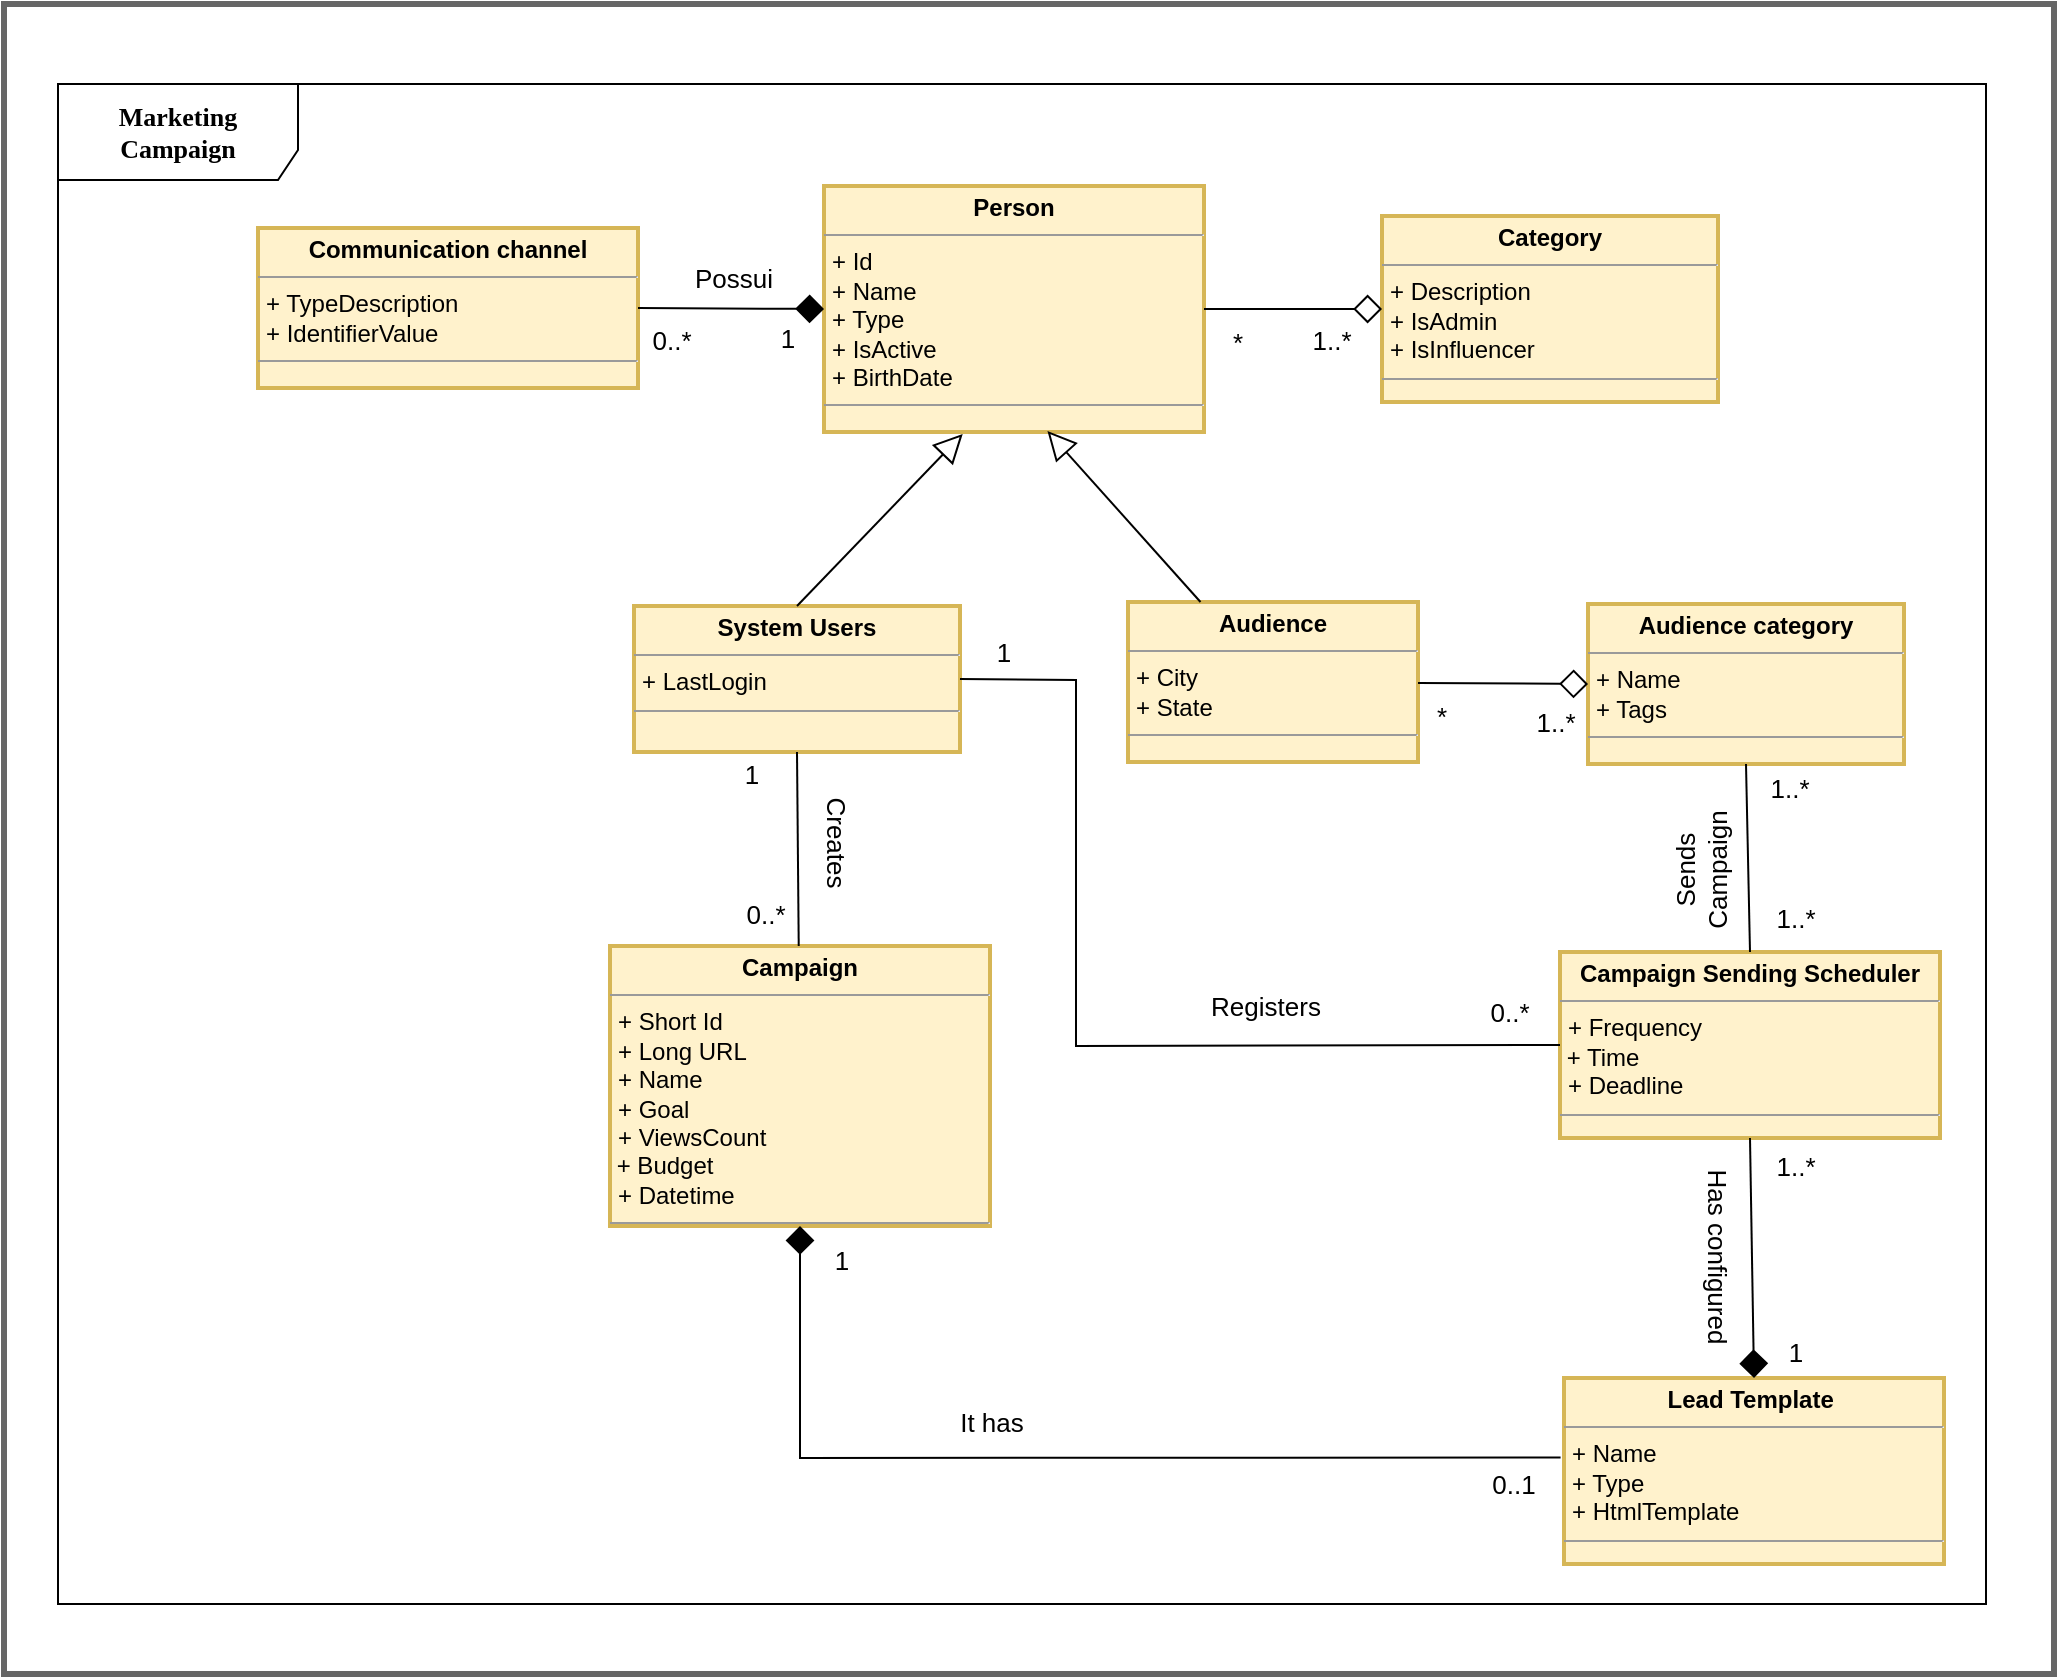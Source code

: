 <mxfile version="20.3.3" type="device"><diagram name="Page-1" id="c4acf3e9-155e-7222-9cf6-157b1a14988f"><mxGraphModel dx="1860" dy="997" grid="0" gridSize="10" guides="0" tooltips="1" connect="1" arrows="1" fold="1" page="0" pageScale="1" pageWidth="850" pageHeight="1100" background="none" math="0" shadow="0"><root><mxCell id="0"/><mxCell id="1" parent="0"/><mxCell id="z9BgAR5SD3kr8Ytw-8_5-1" value="" style="rounded=1;whiteSpace=wrap;html=1;labelBackgroundColor=default;strokeWidth=3;fontSize=13;arcSize=0;strokeColor=#666666;" parent="1" vertex="1"><mxGeometry x="-134" y="-44" width="1025" height="835" as="geometry"/></mxCell><mxCell id="17acba5748e5396b-1" value="Marketing Campaign" style="shape=umlFrame;whiteSpace=wrap;html=1;rounded=0;shadow=0;comic=0;labelBackgroundColor=none;strokeWidth=1;fontFamily=Verdana;fontSize=13;align=center;width=120;height=48;fontStyle=1" parent="1" vertex="1"><mxGeometry x="-107" y="-4" width="964" height="760" as="geometry"/></mxCell><mxCell id="1KCdtdANhYPWpYPxKcJ_-1" value="&lt;p style=&quot;margin:0px;margin-top:4px;text-align:center;&quot;&gt;&lt;b&gt;Category&lt;/b&gt;&lt;/p&gt;&lt;hr size=&quot;1&quot;&gt;&lt;p style=&quot;margin:0px;margin-left:4px;&quot;&gt;+ Description&lt;br&gt;+ IsAdmin&lt;/p&gt;&lt;p style=&quot;margin:0px;margin-left:4px;&quot;&gt;+ IsInfluencer&lt;/p&gt;&lt;hr size=&quot;1&quot;&gt;&lt;p style=&quot;margin:0px;margin-left:4px;&quot;&gt;&lt;br&gt;&lt;/p&gt;" style="verticalAlign=top;align=left;overflow=fill;fontSize=12;fontFamily=Helvetica;html=1;rounded=0;shadow=0;comic=0;labelBackgroundColor=none;strokeWidth=2;fillColor=#fff2cc;strokeColor=#d6b656;" parent="1" vertex="1"><mxGeometry x="555" y="62" width="168" height="93" as="geometry"/></mxCell><mxCell id="1KCdtdANhYPWpYPxKcJ_-2" value="&lt;p style=&quot;margin:0px;margin-top:4px;text-align:center;&quot;&gt;&lt;b&gt;Person&lt;/b&gt;&lt;br&gt;&lt;/p&gt;&lt;hr size=&quot;1&quot;&gt;&lt;p style=&quot;margin:0px;margin-left:4px;&quot;&gt;+ Id&lt;/p&gt;&lt;p style=&quot;margin:0px;margin-left:4px;&quot;&gt;+ Name&amp;nbsp;&lt;/p&gt;&lt;p style=&quot;margin:0px;margin-left:4px;&quot;&gt;+ Type&lt;/p&gt;&lt;p style=&quot;margin:0px;margin-left:4px;&quot;&gt;+ IsActive&lt;/p&gt;&lt;p style=&quot;margin:0px;margin-left:4px;&quot;&gt;+ BirthDate&amp;nbsp;&lt;/p&gt;&lt;hr size=&quot;1&quot;&gt;&lt;p style=&quot;margin:0px;margin-left:4px;&quot;&gt;&lt;br&gt;&lt;/p&gt;" style="verticalAlign=top;align=left;overflow=fill;fontSize=12;fontFamily=Helvetica;html=1;rounded=0;shadow=0;comic=0;labelBackgroundColor=none;strokeWidth=2;fillColor=#fff2cc;strokeColor=#d6b656;" parent="1" vertex="1"><mxGeometry x="276" y="47" width="190" height="123" as="geometry"/></mxCell><mxCell id="1KCdtdANhYPWpYPxKcJ_-3" value="&lt;p style=&quot;margin:0px;margin-top:4px;text-align:center;&quot;&gt;&lt;b&gt;System Users&lt;/b&gt;&lt;br&gt;&lt;/p&gt;&lt;hr size=&quot;1&quot;&gt;&lt;p style=&quot;margin:0px;margin-left:4px;&quot;&gt;+ LastLogin&lt;br&gt;&lt;/p&gt;&lt;hr size=&quot;1&quot;&gt;&lt;p style=&quot;margin:0px;margin-left:4px;&quot;&gt;&lt;br&gt;&lt;/p&gt;" style="verticalAlign=top;align=left;overflow=fill;fontSize=12;fontFamily=Helvetica;html=1;rounded=0;shadow=0;comic=0;labelBackgroundColor=none;strokeWidth=2;fillColor=#fff2cc;strokeColor=#d6b656;" parent="1" vertex="1"><mxGeometry x="181" y="257" width="163" height="73" as="geometry"/></mxCell><mxCell id="1KCdtdANhYPWpYPxKcJ_-4" value="&lt;p style=&quot;margin:0px;margin-top:4px;text-align:center;&quot;&gt;&lt;b style=&quot;background-color: initial;&quot;&gt;Communication channel&lt;/b&gt;&lt;br&gt;&lt;/p&gt;&lt;hr size=&quot;1&quot;&gt;&lt;p style=&quot;margin:0px;margin-left:4px;&quot;&gt;+ TypeDescription&amp;nbsp;&lt;/p&gt;&lt;p style=&quot;margin:0px;margin-left:4px;&quot;&gt;+ IdentifierValue&amp;nbsp;&lt;/p&gt;&lt;hr size=&quot;1&quot;&gt;&lt;p style=&quot;margin:0px;margin-left:4px;&quot;&gt;&lt;br&gt;&lt;/p&gt;" style="verticalAlign=top;align=left;overflow=fill;fontSize=12;fontFamily=Helvetica;html=1;rounded=0;shadow=0;comic=0;labelBackgroundColor=none;strokeWidth=2;fillColor=#fff2cc;strokeColor=#d6b656;" parent="1" vertex="1"><mxGeometry x="-7" y="68" width="190" height="80" as="geometry"/></mxCell><mxCell id="1KCdtdANhYPWpYPxKcJ_-5" value="&lt;p style=&quot;margin:0px;margin-top:4px;text-align:center;&quot;&gt;&lt;b&gt;Campaign&lt;/b&gt;&lt;br&gt;&lt;/p&gt;&lt;hr size=&quot;1&quot;&gt;&lt;p style=&quot;margin:0px;margin-left:4px;&quot;&gt;+ Short Id&lt;/p&gt;&lt;p style=&quot;margin:0px;margin-left:4px;&quot;&gt;+ Long URL&amp;nbsp;&lt;/p&gt;&lt;p style=&quot;margin:0px;margin-left:4px;&quot;&gt;+ Name&lt;/p&gt;&lt;p style=&quot;margin:0px;margin-left:4px;&quot;&gt;+ Goal&lt;/p&gt;&lt;p style=&quot;margin:0px;margin-left:4px;&quot;&gt;+ ViewsCount&lt;/p&gt;&amp;nbsp;+ B&lt;span style=&quot;background-color: initial;&quot;&gt;udget&lt;/span&gt;&lt;br&gt;&lt;p style=&quot;margin:0px;margin-left:4px;&quot;&gt;+ Datetime&lt;span style=&quot;background-color: initial;&quot;&gt;&amp;nbsp;&lt;/span&gt;&lt;/p&gt;&lt;hr size=&quot;1&quot;&gt;&lt;p style=&quot;margin:0px;margin-left:4px;&quot;&gt;&lt;br&gt;&lt;/p&gt;" style="verticalAlign=top;align=left;overflow=fill;fontSize=12;fontFamily=Helvetica;html=1;rounded=0;shadow=0;comic=0;labelBackgroundColor=none;strokeWidth=2;fillColor=#fff2cc;strokeColor=#d6b656;" parent="1" vertex="1"><mxGeometry x="169" y="427" width="190" height="140" as="geometry"/></mxCell><mxCell id="1KCdtdANhYPWpYPxKcJ_-6" value="&lt;p style=&quot;margin:0px;margin-top:4px;text-align:center;&quot;&gt;&lt;b&gt;Campaign Sending Scheduler&lt;/b&gt;&lt;br&gt;&lt;/p&gt;&lt;hr size=&quot;1&quot;&gt;&lt;p style=&quot;margin:0px;margin-left:4px;&quot;&gt;+&amp;nbsp;Frequency&lt;/p&gt;&amp;nbsp;+ Time&lt;p style=&quot;margin:0px;margin-left:4px;&quot;&gt;+ Deadline&lt;/p&gt;&lt;hr size=&quot;1&quot;&gt;&lt;p style=&quot;margin:0px;margin-left:4px;&quot;&gt;&lt;br&gt;&lt;/p&gt;" style="verticalAlign=top;align=left;overflow=fill;fontSize=12;fontFamily=Helvetica;html=1;rounded=0;shadow=0;comic=0;labelBackgroundColor=none;strokeWidth=2;fillColor=#fff2cc;strokeColor=#d6b656;" parent="1" vertex="1"><mxGeometry x="644" y="430" width="190" height="93" as="geometry"/></mxCell><mxCell id="1KCdtdANhYPWpYPxKcJ_-7" value="&lt;p style=&quot;margin:0px;margin-top:4px;text-align:center;&quot;&gt;&lt;b style=&quot;background-color: initial;&quot;&gt;Audience&lt;/b&gt;&lt;br&gt;&lt;/p&gt;&lt;hr size=&quot;1&quot;&gt;&lt;p style=&quot;margin:0px;margin-left:4px;&quot;&gt;+ City&amp;nbsp;&lt;/p&gt;&lt;p style=&quot;margin:0px;margin-left:4px;&quot;&gt;&lt;span style=&quot;background-color: initial;&quot;&gt;+ State&lt;/span&gt;&lt;br&gt;&lt;/p&gt;&lt;hr size=&quot;1&quot;&gt;&lt;p style=&quot;margin:0px;margin-left:4px;&quot;&gt;&lt;br&gt;&lt;/p&gt;" style="verticalAlign=top;align=left;overflow=fill;fontSize=12;fontFamily=Helvetica;html=1;rounded=0;shadow=0;comic=0;labelBackgroundColor=none;strokeWidth=2;fillColor=#fff2cc;strokeColor=#d6b656;" parent="1" vertex="1"><mxGeometry x="428" y="255" width="145" height="80" as="geometry"/></mxCell><mxCell id="1KCdtdANhYPWpYPxKcJ_-8" value="&lt;p style=&quot;margin:0px;margin-top:4px;text-align:center;&quot;&gt;&lt;b style=&quot;background-color: initial;&quot;&gt;Audience category&lt;/b&gt;&lt;br&gt;&lt;/p&gt;&lt;hr size=&quot;1&quot;&gt;&lt;p style=&quot;margin:0px;margin-left:4px;&quot;&gt;+ Name&amp;nbsp;&lt;/p&gt;&lt;p style=&quot;margin:0px;margin-left:4px;&quot;&gt;+ Tags&lt;/p&gt;&lt;hr size=&quot;1&quot;&gt;&lt;p style=&quot;margin:0px;margin-left:4px;&quot;&gt;&lt;br&gt;&lt;/p&gt;" style="verticalAlign=top;align=left;overflow=fill;fontSize=12;fontFamily=Helvetica;html=1;rounded=0;shadow=0;comic=0;labelBackgroundColor=none;strokeWidth=2;fillColor=#fff2cc;strokeColor=#d6b656;" parent="1" vertex="1"><mxGeometry x="658" y="256" width="158" height="80" as="geometry"/></mxCell><mxCell id="1KCdtdANhYPWpYPxKcJ_-9" value="&lt;p style=&quot;margin:0px;margin-top:4px;text-align:center;&quot;&gt;&lt;b style=&quot;background-color: initial;&quot;&gt;Lead Template&amp;nbsp;&lt;/b&gt;&lt;br&gt;&lt;/p&gt;&lt;hr size=&quot;1&quot;&gt;&lt;p style=&quot;margin:0px;margin-left:4px;&quot;&gt;+ Name&lt;/p&gt;&lt;p style=&quot;margin:0px;margin-left:4px;&quot;&gt;+ Type&lt;/p&gt;&lt;p style=&quot;margin:0px;margin-left:4px;&quot;&gt;+ HtmlTemplate&lt;/p&gt;&lt;hr size=&quot;1&quot;&gt;&lt;p style=&quot;margin:0px;margin-left:4px;&quot;&gt;&lt;br&gt;&lt;/p&gt;" style="verticalAlign=top;align=left;overflow=fill;fontSize=12;fontFamily=Helvetica;html=1;rounded=0;shadow=0;comic=0;labelBackgroundColor=none;strokeWidth=2;fillColor=#fff2cc;strokeColor=#d6b656;" parent="1" vertex="1"><mxGeometry x="646" y="643" width="190" height="93" as="geometry"/></mxCell><mxCell id="1KCdtdANhYPWpYPxKcJ_-17" value="" style="endArrow=block;html=1;strokeWidth=1;rounded=0;strokeColor=default;entryX=0.365;entryY=1.008;entryDx=0;entryDy=0;exitX=0.5;exitY=0;exitDx=0;exitDy=0;endFill=0;endSize=12;entryPerimeter=0;" parent="1" source="1KCdtdANhYPWpYPxKcJ_-3" target="1KCdtdANhYPWpYPxKcJ_-2" edge="1"><mxGeometry width="50" height="50" relative="1" as="geometry"><mxPoint x="361" y="333" as="sourcePoint"/><mxPoint x="411" y="283" as="targetPoint"/></mxGeometry></mxCell><mxCell id="1KCdtdANhYPWpYPxKcJ_-18" value="" style="endArrow=block;html=1;strokeWidth=1;rounded=0;strokeColor=default;entryX=0.588;entryY=0.996;entryDx=0;entryDy=0;exitX=0.25;exitY=0;exitDx=0;exitDy=0;endFill=0;endSize=12;entryPerimeter=0;" parent="1" source="1KCdtdANhYPWpYPxKcJ_-7" target="1KCdtdANhYPWpYPxKcJ_-2" edge="1"><mxGeometry width="50" height="50" relative="1" as="geometry"><mxPoint x="272" y="267" as="sourcePoint"/><mxPoint x="371" y="170" as="targetPoint"/></mxGeometry></mxCell><mxCell id="1KCdtdANhYPWpYPxKcJ_-19" value="" style="endArrow=diamond;html=1;strokeWidth=1;rounded=0;strokeColor=default;entryX=0;entryY=0.5;entryDx=0;entryDy=0;exitX=1;exitY=0.5;exitDx=0;exitDy=0;endFill=0;endSize=12;startArrow=none;startFill=0;targetPerimeterSpacing=0;startSize=12;" parent="1" source="1KCdtdANhYPWpYPxKcJ_-2" target="1KCdtdANhYPWpYPxKcJ_-1" edge="1"><mxGeometry width="50" height="50" relative="1" as="geometry"><mxPoint x="642.78" y="251.49" as="sourcePoint"/><mxPoint x="600" y="165.998" as="targetPoint"/></mxGeometry></mxCell><mxCell id="1KCdtdANhYPWpYPxKcJ_-22" value="*" style="text;html=1;strokeColor=none;fillColor=none;align=center;verticalAlign=middle;whiteSpace=wrap;rounded=0;strokeWidth=2;fontSize=13;fontStyle=0" parent="1" vertex="1"><mxGeometry x="464" y="115" width="38" height="20" as="geometry"/></mxCell><mxCell id="1KCdtdANhYPWpYPxKcJ_-23" value="1..*" style="text;html=1;strokeColor=none;fillColor=none;align=center;verticalAlign=middle;whiteSpace=wrap;rounded=0;strokeWidth=2;fontSize=13;fontStyle=0" parent="1" vertex="1"><mxGeometry x="511" y="114" width="38" height="20" as="geometry"/></mxCell><mxCell id="1KCdtdANhYPWpYPxKcJ_-24" value="" style="endArrow=none;html=1;strokeWidth=1;rounded=0;strokeColor=default;exitX=0.5;exitY=1;exitDx=0;exitDy=0;endFill=0;endSize=12;" parent="1" source="1KCdtdANhYPWpYPxKcJ_-3" target="1KCdtdANhYPWpYPxKcJ_-5" edge="1"><mxGeometry width="50" height="50" relative="1" as="geometry"><mxPoint x="319.5" y="267" as="sourcePoint"/><mxPoint x="355.35" y="180.984" as="targetPoint"/></mxGeometry></mxCell><mxCell id="1KCdtdANhYPWpYPxKcJ_-28" value="" style="endArrow=diamond;html=1;strokeWidth=1;rounded=0;strokeColor=default;entryX=0.5;entryY=0;entryDx=0;entryDy=0;exitX=0.5;exitY=1;exitDx=0;exitDy=0;endFill=1;endSize=12;startSize=12;" parent="1" source="1KCdtdANhYPWpYPxKcJ_-6" target="1KCdtdANhYPWpYPxKcJ_-9" edge="1"><mxGeometry width="50" height="50" relative="1" as="geometry"><mxPoint x="272" y="340" as="sourcePoint"/><mxPoint x="342.92" y="417.72" as="targetPoint"/></mxGeometry></mxCell><mxCell id="1KCdtdANhYPWpYPxKcJ_-30" value="" style="endArrow=none;html=1;strokeWidth=1;rounded=0;strokeColor=default;entryX=0.5;entryY=1;entryDx=0;entryDy=0;exitX=0.5;exitY=0;exitDx=0;exitDy=0;endFill=0;endSize=12;" parent="1" source="1KCdtdANhYPWpYPxKcJ_-6" target="1KCdtdANhYPWpYPxKcJ_-8" edge="1"><mxGeometry width="50" height="50" relative="1" as="geometry"><mxPoint x="675.16" y="504.86" as="sourcePoint"/><mxPoint x="712" y="601" as="targetPoint"/></mxGeometry></mxCell><mxCell id="1KCdtdANhYPWpYPxKcJ_-31" value="" style="endArrow=diamond;html=1;strokeWidth=1;rounded=0;strokeColor=default;entryX=0;entryY=0.5;entryDx=0;entryDy=0;endFill=0;endSize=12;startArrow=none;startFill=0;targetPerimeterSpacing=0;startSize=12;" parent="1" source="1KCdtdANhYPWpYPxKcJ_-7" target="1KCdtdANhYPWpYPxKcJ_-8" edge="1"><mxGeometry width="50" height="50" relative="1" as="geometry"><mxPoint x="569" y="293" as="sourcePoint"/><mxPoint x="652" y="291" as="targetPoint"/></mxGeometry></mxCell><mxCell id="1KCdtdANhYPWpYPxKcJ_-32" value="*" style="text;html=1;strokeColor=none;fillColor=none;align=center;verticalAlign=middle;whiteSpace=wrap;rounded=0;strokeWidth=2;fontSize=13;fontStyle=0" parent="1" vertex="1"><mxGeometry x="566" y="302" width="38" height="20" as="geometry"/></mxCell><mxCell id="1KCdtdANhYPWpYPxKcJ_-33" value="1..*" style="text;html=1;strokeColor=none;fillColor=none;align=center;verticalAlign=middle;whiteSpace=wrap;rounded=0;strokeWidth=2;fontSize=13;fontStyle=0" parent="1" vertex="1"><mxGeometry x="623" y="305" width="38" height="20" as="geometry"/></mxCell><mxCell id="1KCdtdANhYPWpYPxKcJ_-34" value="Creates" style="text;html=1;strokeColor=none;fillColor=none;align=center;verticalAlign=middle;whiteSpace=wrap;rounded=0;strokeWidth=2;fontSize=13;fontStyle=0;rotation=90;" parent="1" vertex="1"><mxGeometry x="244" y="365" width="78" height="21" as="geometry"/></mxCell><mxCell id="1KCdtdANhYPWpYPxKcJ_-35" value="" style="endArrow=none;html=1;strokeWidth=1;rounded=0;strokeColor=default;entryX=1;entryY=0.5;entryDx=0;entryDy=0;exitX=0;exitY=0.5;exitDx=0;exitDy=0;endFill=0;endSize=12;startArrow=diamond;startFill=1;startSize=12;" parent="1" source="1KCdtdANhYPWpYPxKcJ_-2" target="1KCdtdANhYPWpYPxKcJ_-4" edge="1"><mxGeometry width="50" height="50" relative="1" as="geometry"><mxPoint x="272" y="340" as="sourcePoint"/><mxPoint x="342.92" y="417.72" as="targetPoint"/></mxGeometry></mxCell><mxCell id="1KCdtdANhYPWpYPxKcJ_-37" value="1" style="text;html=1;strokeColor=none;fillColor=none;align=center;verticalAlign=middle;whiteSpace=wrap;rounded=0;strokeWidth=2;fontSize=13;fontStyle=0" parent="1" vertex="1"><mxGeometry x="221" y="331" width="38" height="20" as="geometry"/></mxCell><mxCell id="1KCdtdANhYPWpYPxKcJ_-38" value="0..*" style="text;html=1;strokeColor=none;fillColor=none;align=center;verticalAlign=middle;whiteSpace=wrap;rounded=0;strokeWidth=2;fontSize=13;fontStyle=0" parent="1" vertex="1"><mxGeometry x="228" y="401" width="38" height="20" as="geometry"/></mxCell><mxCell id="1KCdtdANhYPWpYPxKcJ_-39" value="1" style="text;html=1;strokeColor=none;fillColor=none;align=center;verticalAlign=middle;whiteSpace=wrap;rounded=0;strokeWidth=2;fontSize=13;fontStyle=0" parent="1" vertex="1"><mxGeometry x="239" y="113" width="38" height="20" as="geometry"/></mxCell><mxCell id="1KCdtdANhYPWpYPxKcJ_-42" value="0..*" style="text;html=1;strokeColor=none;fillColor=none;align=center;verticalAlign=middle;whiteSpace=wrap;rounded=0;strokeWidth=2;fontSize=13;fontStyle=0" parent="1" vertex="1"><mxGeometry x="181" y="114" width="38" height="20" as="geometry"/></mxCell><mxCell id="1KCdtdANhYPWpYPxKcJ_-43" value="Possui" style="text;html=1;strokeColor=none;fillColor=none;align=center;verticalAlign=middle;whiteSpace=wrap;rounded=0;strokeWidth=2;fontSize=13;fontStyle=0;rotation=0;" parent="1" vertex="1"><mxGeometry x="192" y="82" width="78" height="21" as="geometry"/></mxCell><mxCell id="1KCdtdANhYPWpYPxKcJ_-44" value="1..*" style="text;html=1;strokeColor=none;fillColor=none;align=center;verticalAlign=middle;whiteSpace=wrap;rounded=0;strokeWidth=2;fontSize=13;fontStyle=0" parent="1" vertex="1"><mxGeometry x="740" y="338" width="38" height="20" as="geometry"/></mxCell><mxCell id="1KCdtdANhYPWpYPxKcJ_-46" value="1..*" style="text;html=1;strokeColor=none;fillColor=none;align=center;verticalAlign=middle;whiteSpace=wrap;rounded=0;strokeWidth=2;fontSize=13;fontStyle=0" parent="1" vertex="1"><mxGeometry x="743" y="403" width="38" height="20" as="geometry"/></mxCell><mxCell id="1KCdtdANhYPWpYPxKcJ_-47" value="Sends &lt;br&gt;Campaign" style="text;html=1;strokeColor=none;fillColor=none;align=center;verticalAlign=middle;whiteSpace=wrap;rounded=0;strokeWidth=2;fontSize=13;fontStyle=0;rotation=-90;" parent="1" vertex="1"><mxGeometry x="666.75" y="372.75" width="95" height="32.5" as="geometry"/></mxCell><mxCell id="1KCdtdANhYPWpYPxKcJ_-49" value="" style="endArrow=none;html=1;strokeWidth=1;rounded=0;strokeColor=default;entryX=-0.009;entryY=0.427;entryDx=0;entryDy=0;endFill=0;endSize=12;entryPerimeter=0;exitX=0.5;exitY=1;exitDx=0;exitDy=0;startArrow=diamond;startFill=1;startSize=12;" parent="1" source="1KCdtdANhYPWpYPxKcJ_-5" target="1KCdtdANhYPWpYPxKcJ_-9" edge="1"><mxGeometry width="50" height="50" relative="1" as="geometry"><mxPoint x="748.03" y="418" as="sourcePoint"/><mxPoint x="747.0" y="346" as="targetPoint"/><Array as="points"><mxPoint x="264" y="683"/></Array></mxGeometry></mxCell><mxCell id="1KCdtdANhYPWpYPxKcJ_-50" value="1" style="text;html=1;strokeColor=none;fillColor=none;align=center;verticalAlign=middle;whiteSpace=wrap;rounded=0;strokeWidth=2;fontSize=13;fontStyle=0" parent="1" vertex="1"><mxGeometry x="266" y="574" width="38" height="20" as="geometry"/></mxCell><mxCell id="1KCdtdANhYPWpYPxKcJ_-51" value="0..1" style="text;html=1;strokeColor=none;fillColor=none;align=center;verticalAlign=middle;whiteSpace=wrap;rounded=0;strokeWidth=2;fontSize=13;fontStyle=0" parent="1" vertex="1"><mxGeometry x="602" y="686" width="38" height="20" as="geometry"/></mxCell><mxCell id="1KCdtdANhYPWpYPxKcJ_-55" value="It has" style="text;html=1;strokeColor=none;fillColor=none;align=center;verticalAlign=middle;whiteSpace=wrap;rounded=0;strokeWidth=2;fontSize=13;fontStyle=0;rotation=0;" parent="1" vertex="1"><mxGeometry x="321" y="654" width="78" height="21" as="geometry"/></mxCell><mxCell id="1KCdtdANhYPWpYPxKcJ_-56" value="1" style="text;html=1;strokeColor=none;fillColor=none;align=center;verticalAlign=middle;whiteSpace=wrap;rounded=0;strokeWidth=2;fontSize=13;fontStyle=0" parent="1" vertex="1"><mxGeometry x="743" y="620" width="38" height="20" as="geometry"/></mxCell><mxCell id="1KCdtdANhYPWpYPxKcJ_-58" value="1..*" style="text;html=1;strokeColor=none;fillColor=none;align=center;verticalAlign=middle;whiteSpace=wrap;rounded=0;strokeWidth=2;fontSize=13;fontStyle=0" parent="1" vertex="1"><mxGeometry x="743" y="527" width="38" height="20" as="geometry"/></mxCell><mxCell id="1KCdtdANhYPWpYPxKcJ_-60" value="Has configured" style="text;html=1;strokeColor=none;fillColor=none;align=center;verticalAlign=middle;whiteSpace=wrap;rounded=0;strokeWidth=2;fontSize=13;fontStyle=0;rotation=90;" parent="1" vertex="1"><mxGeometry x="648" y="572" width="151" height="21" as="geometry"/></mxCell><mxCell id="1KCdtdANhYPWpYPxKcJ_-62" value="" style="endArrow=none;html=1;strokeWidth=1;rounded=0;strokeColor=default;entryX=0;entryY=0.5;entryDx=0;entryDy=0;exitX=1;exitY=0.5;exitDx=0;exitDy=0;endFill=0;endSize=12;" parent="1" source="1KCdtdANhYPWpYPxKcJ_-3" target="1KCdtdANhYPWpYPxKcJ_-6" edge="1"><mxGeometry width="50" height="50" relative="1" as="geometry"><mxPoint x="272.5" y="340" as="sourcePoint"/><mxPoint x="273.92" y="431.72" as="targetPoint"/><Array as="points"><mxPoint x="402" y="294"/><mxPoint x="402" y="477"/></Array></mxGeometry></mxCell><mxCell id="1KCdtdANhYPWpYPxKcJ_-63" value="1" style="text;html=1;strokeColor=none;fillColor=none;align=center;verticalAlign=middle;whiteSpace=wrap;rounded=0;strokeWidth=2;fontSize=13;fontStyle=0" parent="1" vertex="1"><mxGeometry x="347" y="270" width="38" height="20" as="geometry"/></mxCell><mxCell id="1KCdtdANhYPWpYPxKcJ_-64" value="0..*" style="text;html=1;strokeColor=none;fillColor=none;align=center;verticalAlign=middle;whiteSpace=wrap;rounded=0;strokeWidth=2;fontSize=13;fontStyle=0" parent="1" vertex="1"><mxGeometry x="600" y="450" width="38" height="20" as="geometry"/></mxCell><mxCell id="1KCdtdANhYPWpYPxKcJ_-65" value="Registers" style="text;html=1;strokeColor=none;fillColor=none;align=center;verticalAlign=middle;whiteSpace=wrap;rounded=0;strokeWidth=2;fontSize=13;fontStyle=0;rotation=0;" parent="1" vertex="1"><mxGeometry x="458" y="446" width="78" height="21" as="geometry"/></mxCell></root></mxGraphModel></diagram></mxfile>